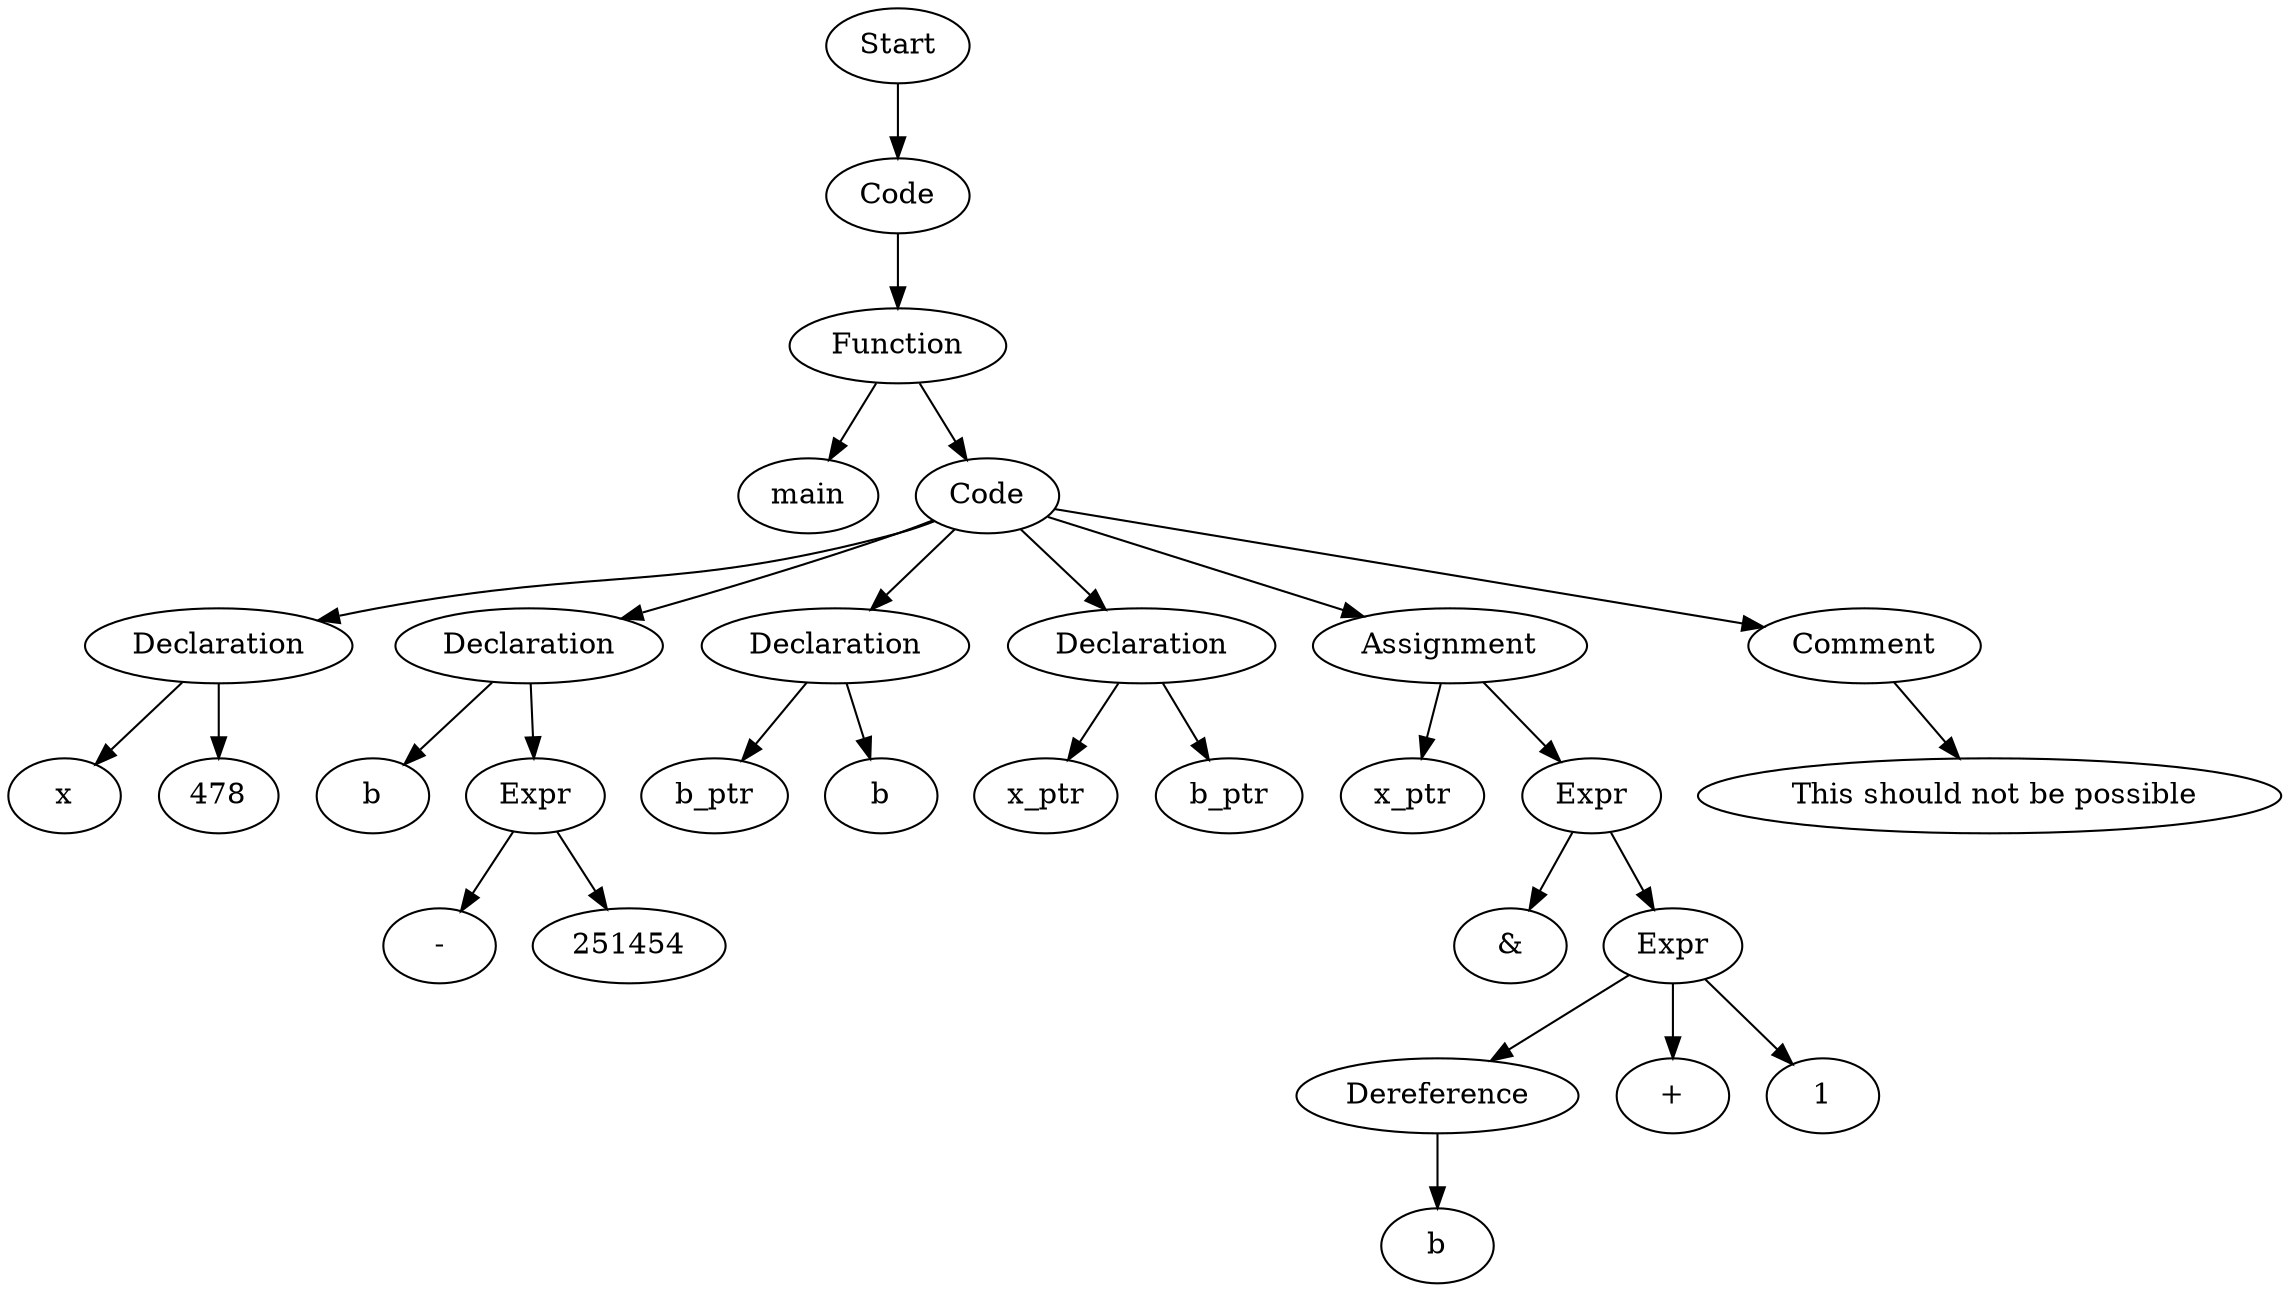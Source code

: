 digraph AST {
  "134272666022960" [label="Start"];
  "134272666022960" -> "134272666023296";
  "134272666023296" [label="Code"];
  "134272666023296" -> "134272666024256";
  "134272666024256" [label="Function"];
  "134272666024256" -> "134272666023920";
  "134272666024256" -> "134272666023056";
  "134272666023920" [label="main"];
  "134272666023056" [label="Code"];
  "134272666023056" -> "134272666021760";
  "134272666023056" -> "134272666020512";
  "134272666023056" -> "134272666018976";
  "134272666023056" -> "134272666017440";
  "134272666023056" -> "134272666014800";
  "134272666023056" -> "134272666014512";
  "134272666021760" [label="Declaration"];
  "134272666021760" -> "134272666023248";
  "134272666021760" -> "134272666020272";
  "134272666023248" [label="x"];
  "134272666020272" [label="478"];
  "134272666020512" [label="Declaration"];
  "134272666020512" -> "134272666019888";
  "134272666020512" -> "134272666019360";
  "134272666019888" [label="b"];
  "134272666019360" [label="Expr"];
  "134272666019360" -> "134272666019216";
  "134272666019360" -> "134272666018592";
  "134272666019216" [label="-"];
  "134272666018592" [label="251454"];
  "134272666018976" [label="Declaration"];
  "134272666018976" -> "134272666018160";
  "134272666018976" -> "134272666016720";
  "134272666018160" [label="b_ptr"];
  "134272666016720" [label="b"];
  "134272666017440" [label="Declaration"];
  "134272666017440" -> "134272666016288";
  "134272666017440" -> "134272666014368";
  "134272666016288" [label="x_ptr"];
  "134272666014368" [label="b_ptr"];
  "134272666014800" [label="Assignment"];
  "134272666014800" -> "134272666014032";
  "134272666014800" -> "134272666013648";
  "134272666014032" [label="x_ptr"];
  "134272666013648" [label="Expr"];
  "134272666013648" -> "134272666013504";
  "134272666013648" -> "134272666013216";
  "134272666013504" [label="&"];
  "134272666013216" [label="Expr"];
  "134272666013216" -> "134272666020896";
  "134272666013216" -> "134272666012784";
  "134272666013216" -> "134272666012016";
  "134272666020896" [label="Dereference"];
  "134272666020896" -> "134272666012640";
  "134272666012640" [label="b"];
  "134272666012784" [label="+"];
  "134272666012016" [label="1"];
  "134272666014512" [label="Comment"];
  "134272666014512" -> "134272666011392";
  "134272666011392" [label=" This should not be possible"];
}
